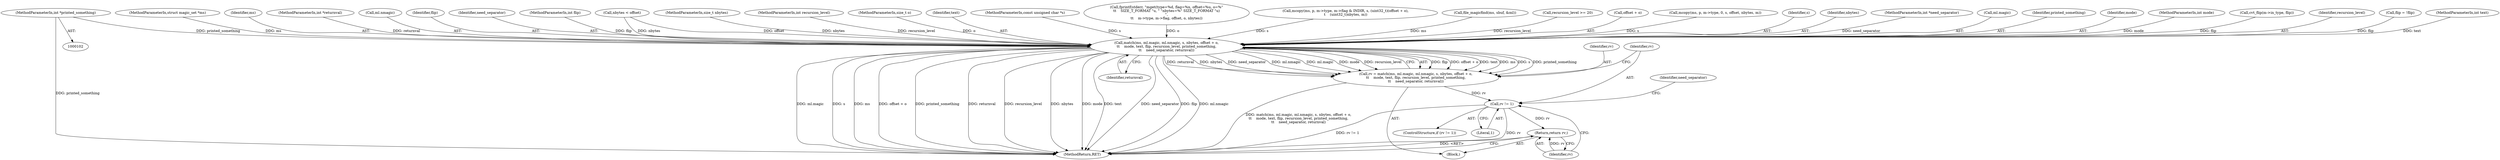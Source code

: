 digraph "0_file_6f737ddfadb596d7d4a993f7ed2141ffd664a81c@pointer" {
"1000113" [label="(MethodParameterIn,int *printed_something)"];
"1001717" [label="(Call,match(ms, ml.magic, ml.nmagic, s, nbytes, offset + o,\n\t\t    mode, text, flip, recursion_level, printed_something,\n\t\t    need_separator, returnval))"];
"1001715" [label="(Call,rv = match(ms, ml.magic, ml.nmagic, s, nbytes, offset + o,\n\t\t    mode, text, flip, recursion_level, printed_something,\n\t\t    need_separator, returnval))"];
"1001738" [label="(Call,rv != 1)"];
"1001745" [label="(Return,return rv;)"];
"1001733" [label="(Identifier,recursion_level)"];
"1001717" [label="(Call,match(ms, ml.magic, ml.nmagic, s, nbytes, offset + o,\n\t\t    mode, text, flip, recursion_level, printed_something,\n\t\t    need_separator, returnval))"];
"1001745" [label="(Return,return rv;)"];
"1001716" [label="(Identifier,rv)"];
"1001738" [label="(Call,rv != 1)"];
"1001679" [label="(Call,flip = !flip)"];
"1001740" [label="(Literal,1)"];
"1000110" [label="(MethodParameterIn,int text)"];
"1001739" [label="(Identifier,rv)"];
"1000103" [label="(MethodParameterIn,struct magic_set *ms)"];
"1001718" [label="(Identifier,ms)"];
"1000115" [label="(MethodParameterIn,int *returnval)"];
"1001722" [label="(Call,ml.nmagic)"];
"1001746" [label="(Identifier,rv)"];
"1001732" [label="(Identifier,flip)"];
"1000113" [label="(MethodParameterIn,int *printed_something)"];
"1001735" [label="(Identifier,need_separator)"];
"1000111" [label="(MethodParameterIn,int flip)"];
"1001659" [label="(Call,nbytes < offset)"];
"1000106" [label="(MethodParameterIn,size_t nbytes)"];
"1000112" [label="(MethodParameterIn,int recursion_level)"];
"1000107" [label="(MethodParameterIn,size_t o)"];
"1001736" [label="(Identifier,returnval)"];
"1001731" [label="(Identifier,text)"];
"1000104" [label="(MethodParameterIn,const unsigned char *s)"];
"1001743" [label="(Identifier,need_separator)"];
"1000187" [label="(Call,fprintf(stderr, \"mget(type=%d, flag=%x, offset=%u, o=%\"\n\t\t    SIZE_T_FORMAT \"u, \" \"nbytes=%\" SIZE_T_FORMAT \"u)\n\",\n\t\t    m->type, m->flag, offset, o, nbytes))"];
"1000152" [label="(Call,mcopy(ms, p, m->type, m->flag & INDIR, s, (uint32_t)(offset + o),\n\t    (uint32_t)nbytes, m))"];
"1001685" [label="(Call,file_magicfind(ms, sbuf, &ml))"];
"1000139" [label="(Call,recursion_level >= 20)"];
"1001727" [label="(Call,offset + o)"];
"1001404" [label="(Call,mcopy(ms, p, m->type, 0, s, offset, nbytes, m))"];
"1001725" [label="(Identifier,s)"];
"1001726" [label="(Identifier,nbytes)"];
"1000114" [label="(MethodParameterIn,int *need_separator)"];
"1001719" [label="(Call,ml.magic)"];
"1001737" [label="(ControlStructure,if (rv != 1))"];
"1001734" [label="(Identifier,printed_something)"];
"1001715" [label="(Call,rv = match(ms, ml.magic, ml.nmagic, s, nbytes, offset + o,\n\t\t    mode, text, flip, recursion_level, printed_something,\n\t\t    need_separator, returnval))"];
"1001730" [label="(Identifier,mode)"];
"1000109" [label="(MethodParameterIn,int mode)"];
"1000418" [label="(Call,cvt_flip(m->in_type, flip))"];
"1001777" [label="(MethodReturn,RET)"];
"1001449" [label="(Block,)"];
"1000113" -> "1000102"  [label="AST: "];
"1000113" -> "1001777"  [label="DDG: printed_something"];
"1000113" -> "1001717"  [label="DDG: printed_something"];
"1001717" -> "1001715"  [label="AST: "];
"1001717" -> "1001736"  [label="CFG: "];
"1001718" -> "1001717"  [label="AST: "];
"1001719" -> "1001717"  [label="AST: "];
"1001722" -> "1001717"  [label="AST: "];
"1001725" -> "1001717"  [label="AST: "];
"1001726" -> "1001717"  [label="AST: "];
"1001727" -> "1001717"  [label="AST: "];
"1001730" -> "1001717"  [label="AST: "];
"1001731" -> "1001717"  [label="AST: "];
"1001732" -> "1001717"  [label="AST: "];
"1001733" -> "1001717"  [label="AST: "];
"1001734" -> "1001717"  [label="AST: "];
"1001735" -> "1001717"  [label="AST: "];
"1001736" -> "1001717"  [label="AST: "];
"1001715" -> "1001717"  [label="CFG: "];
"1001717" -> "1001777"  [label="DDG: nbytes"];
"1001717" -> "1001777"  [label="DDG: mode"];
"1001717" -> "1001777"  [label="DDG: text"];
"1001717" -> "1001777"  [label="DDG: need_separator"];
"1001717" -> "1001777"  [label="DDG: flip"];
"1001717" -> "1001777"  [label="DDG: ml.nmagic"];
"1001717" -> "1001777"  [label="DDG: ml.magic"];
"1001717" -> "1001777"  [label="DDG: s"];
"1001717" -> "1001777"  [label="DDG: ms"];
"1001717" -> "1001777"  [label="DDG: offset + o"];
"1001717" -> "1001777"  [label="DDG: printed_something"];
"1001717" -> "1001777"  [label="DDG: returnval"];
"1001717" -> "1001777"  [label="DDG: recursion_level"];
"1001717" -> "1001715"  [label="DDG: flip"];
"1001717" -> "1001715"  [label="DDG: offset + o"];
"1001717" -> "1001715"  [label="DDG: text"];
"1001717" -> "1001715"  [label="DDG: ms"];
"1001717" -> "1001715"  [label="DDG: s"];
"1001717" -> "1001715"  [label="DDG: printed_something"];
"1001717" -> "1001715"  [label="DDG: returnval"];
"1001717" -> "1001715"  [label="DDG: nbytes"];
"1001717" -> "1001715"  [label="DDG: need_separator"];
"1001717" -> "1001715"  [label="DDG: ml.nmagic"];
"1001717" -> "1001715"  [label="DDG: ml.magic"];
"1001717" -> "1001715"  [label="DDG: mode"];
"1001717" -> "1001715"  [label="DDG: recursion_level"];
"1001685" -> "1001717"  [label="DDG: ms"];
"1000103" -> "1001717"  [label="DDG: ms"];
"1001404" -> "1001717"  [label="DDG: s"];
"1000152" -> "1001717"  [label="DDG: s"];
"1000104" -> "1001717"  [label="DDG: s"];
"1001659" -> "1001717"  [label="DDG: nbytes"];
"1001659" -> "1001717"  [label="DDG: offset"];
"1000106" -> "1001717"  [label="DDG: nbytes"];
"1000187" -> "1001717"  [label="DDG: o"];
"1000107" -> "1001717"  [label="DDG: o"];
"1000109" -> "1001717"  [label="DDG: mode"];
"1000110" -> "1001717"  [label="DDG: text"];
"1001679" -> "1001717"  [label="DDG: flip"];
"1000418" -> "1001717"  [label="DDG: flip"];
"1000111" -> "1001717"  [label="DDG: flip"];
"1000139" -> "1001717"  [label="DDG: recursion_level"];
"1000112" -> "1001717"  [label="DDG: recursion_level"];
"1000114" -> "1001717"  [label="DDG: need_separator"];
"1000115" -> "1001717"  [label="DDG: returnval"];
"1001715" -> "1001449"  [label="AST: "];
"1001716" -> "1001715"  [label="AST: "];
"1001739" -> "1001715"  [label="CFG: "];
"1001715" -> "1001777"  [label="DDG: match(ms, ml.magic, ml.nmagic, s, nbytes, offset + o,\n\t\t    mode, text, flip, recursion_level, printed_something,\n\t\t    need_separator, returnval)"];
"1001715" -> "1001738"  [label="DDG: rv"];
"1001738" -> "1001737"  [label="AST: "];
"1001738" -> "1001740"  [label="CFG: "];
"1001739" -> "1001738"  [label="AST: "];
"1001740" -> "1001738"  [label="AST: "];
"1001743" -> "1001738"  [label="CFG: "];
"1001746" -> "1001738"  [label="CFG: "];
"1001738" -> "1001777"  [label="DDG: rv != 1"];
"1001738" -> "1001777"  [label="DDG: rv"];
"1001738" -> "1001745"  [label="DDG: rv"];
"1001745" -> "1001449"  [label="AST: "];
"1001745" -> "1001746"  [label="CFG: "];
"1001746" -> "1001745"  [label="AST: "];
"1001777" -> "1001745"  [label="CFG: "];
"1001745" -> "1001777"  [label="DDG: <RET>"];
"1001746" -> "1001745"  [label="DDG: rv"];
}
